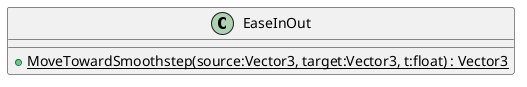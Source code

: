 @startuml
class EaseInOut {
    + {static} MoveTowardSmoothstep(source:Vector3, target:Vector3, t:float) : Vector3
}
@enduml
